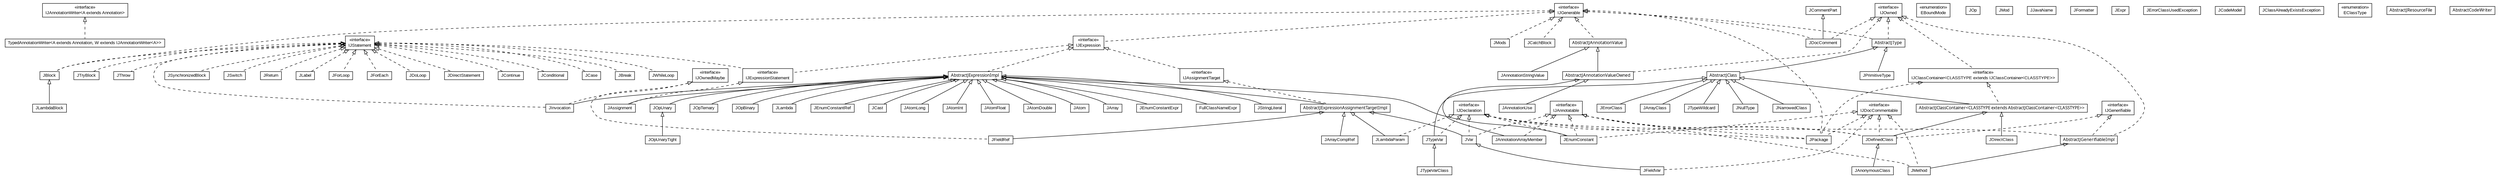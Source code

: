 #!/usr/local/bin/dot
#
# Class diagram 
# Generated by UMLGraph version 5.1 (http://www.umlgraph.org/)
#

digraph G {
	edge [fontname="arial",fontsize=10,labelfontname="arial",labelfontsize=10];
	node [fontname="arial",fontsize=10,shape=plaintext];
	nodesep=0.25;
	ranksep=0.5;
	// com.helger.jcodemodel.TypedAnnotationWriter<A extends java.lang.annotation.Annotation, W extends com.helger.jcodemodel.IJAnnotationWriter<A>>
	c0 [label=<<table title="com.helger.jcodemodel.TypedAnnotationWriter" border="0" cellborder="1" cellspacing="0" cellpadding="2" port="p" href="./TypedAnnotationWriter.html">
		<tr><td><table border="0" cellspacing="0" cellpadding="1">
<tr><td align="center" balign="center"> TypedAnnotationWriter&lt;A extends Annotation, W extends IJAnnotationWriter&lt;A&gt;&gt; </td></tr>
		</table></td></tr>
		</table>>, fontname="arial", fontcolor="black", fontsize=10.0];
	// com.helger.jcodemodel.JWhileLoop
	c1 [label=<<table title="com.helger.jcodemodel.JWhileLoop" border="0" cellborder="1" cellspacing="0" cellpadding="2" port="p" href="./JWhileLoop.html">
		<tr><td><table border="0" cellspacing="0" cellpadding="1">
<tr><td align="center" balign="center"> JWhileLoop </td></tr>
		</table></td></tr>
		</table>>, fontname="arial", fontcolor="black", fontsize=10.0];
	// com.helger.jcodemodel.JVar
	c2 [label=<<table title="com.helger.jcodemodel.JVar" border="0" cellborder="1" cellspacing="0" cellpadding="2" port="p" href="./JVar.html">
		<tr><td><table border="0" cellspacing="0" cellpadding="1">
<tr><td align="center" balign="center"> JVar </td></tr>
		</table></td></tr>
		</table>>, fontname="arial", fontcolor="black", fontsize=10.0];
	// com.helger.jcodemodel.JTypeWildcard
	c3 [label=<<table title="com.helger.jcodemodel.JTypeWildcard" border="0" cellborder="1" cellspacing="0" cellpadding="2" port="p" href="./JTypeWildcard.html">
		<tr><td><table border="0" cellspacing="0" cellpadding="1">
<tr><td align="center" balign="center"> JTypeWildcard </td></tr>
		</table></td></tr>
		</table>>, fontname="arial", fontcolor="black", fontsize=10.0];
	// com.helger.jcodemodel.JTypeWildcard.EBoundMode
	c4 [label=<<table title="com.helger.jcodemodel.JTypeWildcard.EBoundMode" border="0" cellborder="1" cellspacing="0" cellpadding="2" port="p" href="./JTypeWildcard.EBoundMode.html">
		<tr><td><table border="0" cellspacing="0" cellpadding="1">
<tr><td align="center" balign="center"> &#171;enumeration&#187; </td></tr>
<tr><td align="center" balign="center"> EBoundMode </td></tr>
		</table></td></tr>
		</table>>, fontname="arial", fontcolor="black", fontsize=10.0];
	// com.helger.jcodemodel.JTypeVarClass
	c5 [label=<<table title="com.helger.jcodemodel.JTypeVarClass" border="0" cellborder="1" cellspacing="0" cellpadding="2" port="p" href="./JTypeVarClass.html">
		<tr><td><table border="0" cellspacing="0" cellpadding="1">
<tr><td align="center" balign="center"> JTypeVarClass </td></tr>
		</table></td></tr>
		</table>>, fontname="arial", fontcolor="black", fontsize=10.0];
	// com.helger.jcodemodel.JTypeVar
	c6 [label=<<table title="com.helger.jcodemodel.JTypeVar" border="0" cellborder="1" cellspacing="0" cellpadding="2" port="p" href="./JTypeVar.html">
		<tr><td><table border="0" cellspacing="0" cellpadding="1">
<tr><td align="center" balign="center"> JTypeVar </td></tr>
		</table></td></tr>
		</table>>, fontname="arial", fontcolor="black", fontsize=10.0];
	// com.helger.jcodemodel.JTryBlock
	c7 [label=<<table title="com.helger.jcodemodel.JTryBlock" border="0" cellborder="1" cellspacing="0" cellpadding="2" port="p" href="./JTryBlock.html">
		<tr><td><table border="0" cellspacing="0" cellpadding="1">
<tr><td align="center" balign="center"> JTryBlock </td></tr>
		</table></td></tr>
		</table>>, fontname="arial", fontcolor="black", fontsize=10.0];
	// com.helger.jcodemodel.JThrow
	c8 [label=<<table title="com.helger.jcodemodel.JThrow" border="0" cellborder="1" cellspacing="0" cellpadding="2" port="p" href="./JThrow.html">
		<tr><td><table border="0" cellspacing="0" cellpadding="1">
<tr><td align="center" balign="center"> JThrow </td></tr>
		</table></td></tr>
		</table>>, fontname="arial", fontcolor="black", fontsize=10.0];
	// com.helger.jcodemodel.JSynchronizedBlock
	c9 [label=<<table title="com.helger.jcodemodel.JSynchronizedBlock" border="0" cellborder="1" cellspacing="0" cellpadding="2" port="p" href="./JSynchronizedBlock.html">
		<tr><td><table border="0" cellspacing="0" cellpadding="1">
<tr><td align="center" balign="center"> JSynchronizedBlock </td></tr>
		</table></td></tr>
		</table>>, fontname="arial", fontcolor="black", fontsize=10.0];
	// com.helger.jcodemodel.JSwitch
	c10 [label=<<table title="com.helger.jcodemodel.JSwitch" border="0" cellborder="1" cellspacing="0" cellpadding="2" port="p" href="./JSwitch.html">
		<tr><td><table border="0" cellspacing="0" cellpadding="1">
<tr><td align="center" balign="center"> JSwitch </td></tr>
		</table></td></tr>
		</table>>, fontname="arial", fontcolor="black", fontsize=10.0];
	// com.helger.jcodemodel.JStringLiteral
	c11 [label=<<table title="com.helger.jcodemodel.JStringLiteral" border="0" cellborder="1" cellspacing="0" cellpadding="2" port="p" href="./JStringLiteral.html">
		<tr><td><table border="0" cellspacing="0" cellpadding="1">
<tr><td align="center" balign="center"> JStringLiteral </td></tr>
		</table></td></tr>
		</table>>, fontname="arial", fontcolor="black", fontsize=10.0];
	// com.helger.jcodemodel.JReturn
	c12 [label=<<table title="com.helger.jcodemodel.JReturn" border="0" cellborder="1" cellspacing="0" cellpadding="2" port="p" href="./JReturn.html">
		<tr><td><table border="0" cellspacing="0" cellpadding="1">
<tr><td align="center" balign="center"> JReturn </td></tr>
		</table></td></tr>
		</table>>, fontname="arial", fontcolor="black", fontsize=10.0];
	// com.helger.jcodemodel.JPrimitiveType
	c13 [label=<<table title="com.helger.jcodemodel.JPrimitiveType" border="0" cellborder="1" cellspacing="0" cellpadding="2" port="p" href="./JPrimitiveType.html">
		<tr><td><table border="0" cellspacing="0" cellpadding="1">
<tr><td align="center" balign="center"> JPrimitiveType </td></tr>
		</table></td></tr>
		</table>>, fontname="arial", fontcolor="black", fontsize=10.0];
	// com.helger.jcodemodel.JPackage
	c14 [label=<<table title="com.helger.jcodemodel.JPackage" border="0" cellborder="1" cellspacing="0" cellpadding="2" port="p" href="./JPackage.html">
		<tr><td><table border="0" cellspacing="0" cellpadding="1">
<tr><td align="center" balign="center"> JPackage </td></tr>
		</table></td></tr>
		</table>>, fontname="arial", fontcolor="black", fontsize=10.0];
	// com.helger.jcodemodel.JOpUnaryTight
	c15 [label=<<table title="com.helger.jcodemodel.JOpUnaryTight" border="0" cellborder="1" cellspacing="0" cellpadding="2" port="p" href="./JOpUnaryTight.html">
		<tr><td><table border="0" cellspacing="0" cellpadding="1">
<tr><td align="center" balign="center"> JOpUnaryTight </td></tr>
		</table></td></tr>
		</table>>, fontname="arial", fontcolor="black", fontsize=10.0];
	// com.helger.jcodemodel.JOpUnary
	c16 [label=<<table title="com.helger.jcodemodel.JOpUnary" border="0" cellborder="1" cellspacing="0" cellpadding="2" port="p" href="./JOpUnary.html">
		<tr><td><table border="0" cellspacing="0" cellpadding="1">
<tr><td align="center" balign="center"> JOpUnary </td></tr>
		</table></td></tr>
		</table>>, fontname="arial", fontcolor="black", fontsize=10.0];
	// com.helger.jcodemodel.JOpTernary
	c17 [label=<<table title="com.helger.jcodemodel.JOpTernary" border="0" cellborder="1" cellspacing="0" cellpadding="2" port="p" href="./JOpTernary.html">
		<tr><td><table border="0" cellspacing="0" cellpadding="1">
<tr><td align="center" balign="center"> JOpTernary </td></tr>
		</table></td></tr>
		</table>>, fontname="arial", fontcolor="black", fontsize=10.0];
	// com.helger.jcodemodel.JOpBinary
	c18 [label=<<table title="com.helger.jcodemodel.JOpBinary" border="0" cellborder="1" cellspacing="0" cellpadding="2" port="p" href="./JOpBinary.html">
		<tr><td><table border="0" cellspacing="0" cellpadding="1">
<tr><td align="center" balign="center"> JOpBinary </td></tr>
		</table></td></tr>
		</table>>, fontname="arial", fontcolor="black", fontsize=10.0];
	// com.helger.jcodemodel.JOp
	c19 [label=<<table title="com.helger.jcodemodel.JOp" border="0" cellborder="1" cellspacing="0" cellpadding="2" port="p" href="./JOp.html">
		<tr><td><table border="0" cellspacing="0" cellpadding="1">
<tr><td align="center" balign="center"> JOp </td></tr>
		</table></td></tr>
		</table>>, fontname="arial", fontcolor="black", fontsize=10.0];
	// com.helger.jcodemodel.JNullType
	c20 [label=<<table title="com.helger.jcodemodel.JNullType" border="0" cellborder="1" cellspacing="0" cellpadding="2" port="p" href="./JNullType.html">
		<tr><td><table border="0" cellspacing="0" cellpadding="1">
<tr><td align="center" balign="center"> JNullType </td></tr>
		</table></td></tr>
		</table>>, fontname="arial", fontcolor="black", fontsize=10.0];
	// com.helger.jcodemodel.JNarrowedClass
	c21 [label=<<table title="com.helger.jcodemodel.JNarrowedClass" border="0" cellborder="1" cellspacing="0" cellpadding="2" port="p" href="./JNarrowedClass.html">
		<tr><td><table border="0" cellspacing="0" cellpadding="1">
<tr><td align="center" balign="center"> JNarrowedClass </td></tr>
		</table></td></tr>
		</table>>, fontname="arial", fontcolor="black", fontsize=10.0];
	// com.helger.jcodemodel.JMods
	c22 [label=<<table title="com.helger.jcodemodel.JMods" border="0" cellborder="1" cellspacing="0" cellpadding="2" port="p" href="./JMods.html">
		<tr><td><table border="0" cellspacing="0" cellpadding="1">
<tr><td align="center" balign="center"> JMods </td></tr>
		</table></td></tr>
		</table>>, fontname="arial", fontcolor="black", fontsize=10.0];
	// com.helger.jcodemodel.JMod
	c23 [label=<<table title="com.helger.jcodemodel.JMod" border="0" cellborder="1" cellspacing="0" cellpadding="2" port="p" href="./JMod.html">
		<tr><td><table border="0" cellspacing="0" cellpadding="1">
<tr><td align="center" balign="center"> JMod </td></tr>
		</table></td></tr>
		</table>>, fontname="arial", fontcolor="black", fontsize=10.0];
	// com.helger.jcodemodel.JMethod
	c24 [label=<<table title="com.helger.jcodemodel.JMethod" border="0" cellborder="1" cellspacing="0" cellpadding="2" port="p" href="./JMethod.html">
		<tr><td><table border="0" cellspacing="0" cellpadding="1">
<tr><td align="center" balign="center"> JMethod </td></tr>
		</table></td></tr>
		</table>>, fontname="arial", fontcolor="black", fontsize=10.0];
	// com.helger.jcodemodel.JLambdaParam
	c25 [label=<<table title="com.helger.jcodemodel.JLambdaParam" border="0" cellborder="1" cellspacing="0" cellpadding="2" port="p" href="./JLambdaParam.html">
		<tr><td><table border="0" cellspacing="0" cellpadding="1">
<tr><td align="center" balign="center"> JLambdaParam </td></tr>
		</table></td></tr>
		</table>>, fontname="arial", fontcolor="black", fontsize=10.0];
	// com.helger.jcodemodel.JLambdaBlock
	c26 [label=<<table title="com.helger.jcodemodel.JLambdaBlock" border="0" cellborder="1" cellspacing="0" cellpadding="2" port="p" href="./JLambdaBlock.html">
		<tr><td><table border="0" cellspacing="0" cellpadding="1">
<tr><td align="center" balign="center"> JLambdaBlock </td></tr>
		</table></td></tr>
		</table>>, fontname="arial", fontcolor="black", fontsize=10.0];
	// com.helger.jcodemodel.JLambda
	c27 [label=<<table title="com.helger.jcodemodel.JLambda" border="0" cellborder="1" cellspacing="0" cellpadding="2" port="p" href="./JLambda.html">
		<tr><td><table border="0" cellspacing="0" cellpadding="1">
<tr><td align="center" balign="center"> JLambda </td></tr>
		</table></td></tr>
		</table>>, fontname="arial", fontcolor="black", fontsize=10.0];
	// com.helger.jcodemodel.JLabel
	c28 [label=<<table title="com.helger.jcodemodel.JLabel" border="0" cellborder="1" cellspacing="0" cellpadding="2" port="p" href="./JLabel.html">
		<tr><td><table border="0" cellspacing="0" cellpadding="1">
<tr><td align="center" balign="center"> JLabel </td></tr>
		</table></td></tr>
		</table>>, fontname="arial", fontcolor="black", fontsize=10.0];
	// com.helger.jcodemodel.JJavaName
	c29 [label=<<table title="com.helger.jcodemodel.JJavaName" border="0" cellborder="1" cellspacing="0" cellpadding="2" port="p" href="./JJavaName.html">
		<tr><td><table border="0" cellspacing="0" cellpadding="1">
<tr><td align="center" balign="center"> JJavaName </td></tr>
		</table></td></tr>
		</table>>, fontname="arial", fontcolor="black", fontsize=10.0];
	// com.helger.jcodemodel.JInvocation
	c30 [label=<<table title="com.helger.jcodemodel.JInvocation" border="0" cellborder="1" cellspacing="0" cellpadding="2" port="p" href="./JInvocation.html">
		<tr><td><table border="0" cellspacing="0" cellpadding="1">
<tr><td align="center" balign="center"> JInvocation </td></tr>
		</table></td></tr>
		</table>>, fontname="arial", fontcolor="black", fontsize=10.0];
	// com.helger.jcodemodel.JFormatter
	c31 [label=<<table title="com.helger.jcodemodel.JFormatter" border="0" cellborder="1" cellspacing="0" cellpadding="2" port="p" href="./JFormatter.html">
		<tr><td><table border="0" cellspacing="0" cellpadding="1">
<tr><td align="center" balign="center"> JFormatter </td></tr>
		</table></td></tr>
		</table>>, fontname="arial", fontcolor="black", fontsize=10.0];
	// com.helger.jcodemodel.JForLoop
	c32 [label=<<table title="com.helger.jcodemodel.JForLoop" border="0" cellborder="1" cellspacing="0" cellpadding="2" port="p" href="./JForLoop.html">
		<tr><td><table border="0" cellspacing="0" cellpadding="1">
<tr><td align="center" balign="center"> JForLoop </td></tr>
		</table></td></tr>
		</table>>, fontname="arial", fontcolor="black", fontsize=10.0];
	// com.helger.jcodemodel.JForEach
	c33 [label=<<table title="com.helger.jcodemodel.JForEach" border="0" cellborder="1" cellspacing="0" cellpadding="2" port="p" href="./JForEach.html">
		<tr><td><table border="0" cellspacing="0" cellpadding="1">
<tr><td align="center" balign="center"> JForEach </td></tr>
		</table></td></tr>
		</table>>, fontname="arial", fontcolor="black", fontsize=10.0];
	// com.helger.jcodemodel.JFieldVar
	c34 [label=<<table title="com.helger.jcodemodel.JFieldVar" border="0" cellborder="1" cellspacing="0" cellpadding="2" port="p" href="./JFieldVar.html">
		<tr><td><table border="0" cellspacing="0" cellpadding="1">
<tr><td align="center" balign="center"> JFieldVar </td></tr>
		</table></td></tr>
		</table>>, fontname="arial", fontcolor="black", fontsize=10.0];
	// com.helger.jcodemodel.JFieldRef
	c35 [label=<<table title="com.helger.jcodemodel.JFieldRef" border="0" cellborder="1" cellspacing="0" cellpadding="2" port="p" href="./JFieldRef.html">
		<tr><td><table border="0" cellspacing="0" cellpadding="1">
<tr><td align="center" balign="center"> JFieldRef </td></tr>
		</table></td></tr>
		</table>>, fontname="arial", fontcolor="black", fontsize=10.0];
	// com.helger.jcodemodel.JExpr
	c36 [label=<<table title="com.helger.jcodemodel.JExpr" border="0" cellborder="1" cellspacing="0" cellpadding="2" port="p" href="./JExpr.html">
		<tr><td><table border="0" cellspacing="0" cellpadding="1">
<tr><td align="center" balign="center"> JExpr </td></tr>
		</table></td></tr>
		</table>>, fontname="arial", fontcolor="black", fontsize=10.0];
	// com.helger.jcodemodel.JErrorClassUsedException
	c37 [label=<<table title="com.helger.jcodemodel.JErrorClassUsedException" border="0" cellborder="1" cellspacing="0" cellpadding="2" port="p" href="./JErrorClassUsedException.html">
		<tr><td><table border="0" cellspacing="0" cellpadding="1">
<tr><td align="center" balign="center"> JErrorClassUsedException </td></tr>
		</table></td></tr>
		</table>>, fontname="arial", fontcolor="black", fontsize=10.0];
	// com.helger.jcodemodel.JErrorClass
	c38 [label=<<table title="com.helger.jcodemodel.JErrorClass" border="0" cellborder="1" cellspacing="0" cellpadding="2" port="p" href="./JErrorClass.html">
		<tr><td><table border="0" cellspacing="0" cellpadding="1">
<tr><td align="center" balign="center"> JErrorClass </td></tr>
		</table></td></tr>
		</table>>, fontname="arial", fontcolor="black", fontsize=10.0];
	// com.helger.jcodemodel.JEnumConstantRef
	c39 [label=<<table title="com.helger.jcodemodel.JEnumConstantRef" border="0" cellborder="1" cellspacing="0" cellpadding="2" port="p" href="./JEnumConstantRef.html">
		<tr><td><table border="0" cellspacing="0" cellpadding="1">
<tr><td align="center" balign="center"> JEnumConstantRef </td></tr>
		</table></td></tr>
		</table>>, fontname="arial", fontcolor="black", fontsize=10.0];
	// com.helger.jcodemodel.JEnumConstant
	c40 [label=<<table title="com.helger.jcodemodel.JEnumConstant" border="0" cellborder="1" cellspacing="0" cellpadding="2" port="p" href="./JEnumConstant.html">
		<tr><td><table border="0" cellspacing="0" cellpadding="1">
<tr><td align="center" balign="center"> JEnumConstant </td></tr>
		</table></td></tr>
		</table>>, fontname="arial", fontcolor="black", fontsize=10.0];
	// com.helger.jcodemodel.JDoLoop
	c41 [label=<<table title="com.helger.jcodemodel.JDoLoop" border="0" cellborder="1" cellspacing="0" cellpadding="2" port="p" href="./JDoLoop.html">
		<tr><td><table border="0" cellspacing="0" cellpadding="1">
<tr><td align="center" balign="center"> JDoLoop </td></tr>
		</table></td></tr>
		</table>>, fontname="arial", fontcolor="black", fontsize=10.0];
	// com.helger.jcodemodel.JDocComment
	c42 [label=<<table title="com.helger.jcodemodel.JDocComment" border="0" cellborder="1" cellspacing="0" cellpadding="2" port="p" href="./JDocComment.html">
		<tr><td><table border="0" cellspacing="0" cellpadding="1">
<tr><td align="center" balign="center"> JDocComment </td></tr>
		</table></td></tr>
		</table>>, fontname="arial", fontcolor="black", fontsize=10.0];
	// com.helger.jcodemodel.JDirectStatement
	c43 [label=<<table title="com.helger.jcodemodel.JDirectStatement" border="0" cellborder="1" cellspacing="0" cellpadding="2" port="p" href="./JDirectStatement.html">
		<tr><td><table border="0" cellspacing="0" cellpadding="1">
<tr><td align="center" balign="center"> JDirectStatement </td></tr>
		</table></td></tr>
		</table>>, fontname="arial", fontcolor="black", fontsize=10.0];
	// com.helger.jcodemodel.JDirectClass
	c44 [label=<<table title="com.helger.jcodemodel.JDirectClass" border="0" cellborder="1" cellspacing="0" cellpadding="2" port="p" href="./JDirectClass.html">
		<tr><td><table border="0" cellspacing="0" cellpadding="1">
<tr><td align="center" balign="center"> JDirectClass </td></tr>
		</table></td></tr>
		</table>>, fontname="arial", fontcolor="black", fontsize=10.0];
	// com.helger.jcodemodel.JDefinedClass
	c45 [label=<<table title="com.helger.jcodemodel.JDefinedClass" border="0" cellborder="1" cellspacing="0" cellpadding="2" port="p" href="./JDefinedClass.html">
		<tr><td><table border="0" cellspacing="0" cellpadding="1">
<tr><td align="center" balign="center"> JDefinedClass </td></tr>
		</table></td></tr>
		</table>>, fontname="arial", fontcolor="black", fontsize=10.0];
	// com.helger.jcodemodel.JContinue
	c46 [label=<<table title="com.helger.jcodemodel.JContinue" border="0" cellborder="1" cellspacing="0" cellpadding="2" port="p" href="./JContinue.html">
		<tr><td><table border="0" cellspacing="0" cellpadding="1">
<tr><td align="center" balign="center"> JContinue </td></tr>
		</table></td></tr>
		</table>>, fontname="arial", fontcolor="black", fontsize=10.0];
	// com.helger.jcodemodel.JConditional
	c47 [label=<<table title="com.helger.jcodemodel.JConditional" border="0" cellborder="1" cellspacing="0" cellpadding="2" port="p" href="./JConditional.html">
		<tr><td><table border="0" cellspacing="0" cellpadding="1">
<tr><td align="center" balign="center"> JConditional </td></tr>
		</table></td></tr>
		</table>>, fontname="arial", fontcolor="black", fontsize=10.0];
	// com.helger.jcodemodel.JCommentPart
	c48 [label=<<table title="com.helger.jcodemodel.JCommentPart" border="0" cellborder="1" cellspacing="0" cellpadding="2" port="p" href="./JCommentPart.html">
		<tr><td><table border="0" cellspacing="0" cellpadding="1">
<tr><td align="center" balign="center"> JCommentPart </td></tr>
		</table></td></tr>
		</table>>, fontname="arial", fontcolor="black", fontsize=10.0];
	// com.helger.jcodemodel.JCodeModel
	c49 [label=<<table title="com.helger.jcodemodel.JCodeModel" border="0" cellborder="1" cellspacing="0" cellpadding="2" port="p" href="./JCodeModel.html">
		<tr><td><table border="0" cellspacing="0" cellpadding="1">
<tr><td align="center" balign="center"> JCodeModel </td></tr>
		</table></td></tr>
		</table>>, fontname="arial", fontcolor="black", fontsize=10.0];
	// com.helger.jcodemodel.JClassAlreadyExistsException
	c50 [label=<<table title="com.helger.jcodemodel.JClassAlreadyExistsException" border="0" cellborder="1" cellspacing="0" cellpadding="2" port="p" href="./JClassAlreadyExistsException.html">
		<tr><td><table border="0" cellspacing="0" cellpadding="1">
<tr><td align="center" balign="center"> JClassAlreadyExistsException </td></tr>
		</table></td></tr>
		</table>>, fontname="arial", fontcolor="black", fontsize=10.0];
	// com.helger.jcodemodel.JCatchBlock
	c51 [label=<<table title="com.helger.jcodemodel.JCatchBlock" border="0" cellborder="1" cellspacing="0" cellpadding="2" port="p" href="./JCatchBlock.html">
		<tr><td><table border="0" cellspacing="0" cellpadding="1">
<tr><td align="center" balign="center"> JCatchBlock </td></tr>
		</table></td></tr>
		</table>>, fontname="arial", fontcolor="black", fontsize=10.0];
	// com.helger.jcodemodel.JCast
	c52 [label=<<table title="com.helger.jcodemodel.JCast" border="0" cellborder="1" cellspacing="0" cellpadding="2" port="p" href="./JCast.html">
		<tr><td><table border="0" cellspacing="0" cellpadding="1">
<tr><td align="center" balign="center"> JCast </td></tr>
		</table></td></tr>
		</table>>, fontname="arial", fontcolor="black", fontsize=10.0];
	// com.helger.jcodemodel.JCase
	c53 [label=<<table title="com.helger.jcodemodel.JCase" border="0" cellborder="1" cellspacing="0" cellpadding="2" port="p" href="./JCase.html">
		<tr><td><table border="0" cellspacing="0" cellpadding="1">
<tr><td align="center" balign="center"> JCase </td></tr>
		</table></td></tr>
		</table>>, fontname="arial", fontcolor="black", fontsize=10.0];
	// com.helger.jcodemodel.JBreak
	c54 [label=<<table title="com.helger.jcodemodel.JBreak" border="0" cellborder="1" cellspacing="0" cellpadding="2" port="p" href="./JBreak.html">
		<tr><td><table border="0" cellspacing="0" cellpadding="1">
<tr><td align="center" balign="center"> JBreak </td></tr>
		</table></td></tr>
		</table>>, fontname="arial", fontcolor="black", fontsize=10.0];
	// com.helger.jcodemodel.JBlock
	c55 [label=<<table title="com.helger.jcodemodel.JBlock" border="0" cellborder="1" cellspacing="0" cellpadding="2" port="p" href="./JBlock.html">
		<tr><td><table border="0" cellspacing="0" cellpadding="1">
<tr><td align="center" balign="center"> JBlock </td></tr>
		</table></td></tr>
		</table>>, fontname="arial", fontcolor="black", fontsize=10.0];
	// com.helger.jcodemodel.JAtomLong
	c56 [label=<<table title="com.helger.jcodemodel.JAtomLong" border="0" cellborder="1" cellspacing="0" cellpadding="2" port="p" href="./JAtomLong.html">
		<tr><td><table border="0" cellspacing="0" cellpadding="1">
<tr><td align="center" balign="center"> JAtomLong </td></tr>
		</table></td></tr>
		</table>>, fontname="arial", fontcolor="black", fontsize=10.0];
	// com.helger.jcodemodel.JAtomInt
	c57 [label=<<table title="com.helger.jcodemodel.JAtomInt" border="0" cellborder="1" cellspacing="0" cellpadding="2" port="p" href="./JAtomInt.html">
		<tr><td><table border="0" cellspacing="0" cellpadding="1">
<tr><td align="center" balign="center"> JAtomInt </td></tr>
		</table></td></tr>
		</table>>, fontname="arial", fontcolor="black", fontsize=10.0];
	// com.helger.jcodemodel.JAtomFloat
	c58 [label=<<table title="com.helger.jcodemodel.JAtomFloat" border="0" cellborder="1" cellspacing="0" cellpadding="2" port="p" href="./JAtomFloat.html">
		<tr><td><table border="0" cellspacing="0" cellpadding="1">
<tr><td align="center" balign="center"> JAtomFloat </td></tr>
		</table></td></tr>
		</table>>, fontname="arial", fontcolor="black", fontsize=10.0];
	// com.helger.jcodemodel.JAtomDouble
	c59 [label=<<table title="com.helger.jcodemodel.JAtomDouble" border="0" cellborder="1" cellspacing="0" cellpadding="2" port="p" href="./JAtomDouble.html">
		<tr><td><table border="0" cellspacing="0" cellpadding="1">
<tr><td align="center" balign="center"> JAtomDouble </td></tr>
		</table></td></tr>
		</table>>, fontname="arial", fontcolor="black", fontsize=10.0];
	// com.helger.jcodemodel.JAtom
	c60 [label=<<table title="com.helger.jcodemodel.JAtom" border="0" cellborder="1" cellspacing="0" cellpadding="2" port="p" href="./JAtom.html">
		<tr><td><table border="0" cellspacing="0" cellpadding="1">
<tr><td align="center" balign="center"> JAtom </td></tr>
		</table></td></tr>
		</table>>, fontname="arial", fontcolor="black", fontsize=10.0];
	// com.helger.jcodemodel.JAssignment
	c61 [label=<<table title="com.helger.jcodemodel.JAssignment" border="0" cellborder="1" cellspacing="0" cellpadding="2" port="p" href="./JAssignment.html">
		<tr><td><table border="0" cellspacing="0" cellpadding="1">
<tr><td align="center" balign="center"> JAssignment </td></tr>
		</table></td></tr>
		</table>>, fontname="arial", fontcolor="black", fontsize=10.0];
	// com.helger.jcodemodel.JArrayCompRef
	c62 [label=<<table title="com.helger.jcodemodel.JArrayCompRef" border="0" cellborder="1" cellspacing="0" cellpadding="2" port="p" href="./JArrayCompRef.html">
		<tr><td><table border="0" cellspacing="0" cellpadding="1">
<tr><td align="center" balign="center"> JArrayCompRef </td></tr>
		</table></td></tr>
		</table>>, fontname="arial", fontcolor="black", fontsize=10.0];
	// com.helger.jcodemodel.JArrayClass
	c63 [label=<<table title="com.helger.jcodemodel.JArrayClass" border="0" cellborder="1" cellspacing="0" cellpadding="2" port="p" href="./JArrayClass.html">
		<tr><td><table border="0" cellspacing="0" cellpadding="1">
<tr><td align="center" balign="center"> JArrayClass </td></tr>
		</table></td></tr>
		</table>>, fontname="arial", fontcolor="black", fontsize=10.0];
	// com.helger.jcodemodel.JArray
	c64 [label=<<table title="com.helger.jcodemodel.JArray" border="0" cellborder="1" cellspacing="0" cellpadding="2" port="p" href="./JArray.html">
		<tr><td><table border="0" cellspacing="0" cellpadding="1">
<tr><td align="center" balign="center"> JArray </td></tr>
		</table></td></tr>
		</table>>, fontname="arial", fontcolor="black", fontsize=10.0];
	// com.helger.jcodemodel.JAnonymousClass
	c65 [label=<<table title="com.helger.jcodemodel.JAnonymousClass" border="0" cellborder="1" cellspacing="0" cellpadding="2" port="p" href="./JAnonymousClass.html">
		<tr><td><table border="0" cellspacing="0" cellpadding="1">
<tr><td align="center" balign="center"> JAnonymousClass </td></tr>
		</table></td></tr>
		</table>>, fontname="arial", fontcolor="black", fontsize=10.0];
	// com.helger.jcodemodel.JAnnotationUse
	c66 [label=<<table title="com.helger.jcodemodel.JAnnotationUse" border="0" cellborder="1" cellspacing="0" cellpadding="2" port="p" href="./JAnnotationUse.html">
		<tr><td><table border="0" cellspacing="0" cellpadding="1">
<tr><td align="center" balign="center"> JAnnotationUse </td></tr>
		</table></td></tr>
		</table>>, fontname="arial", fontcolor="black", fontsize=10.0];
	// com.helger.jcodemodel.JAnnotationStringValue
	c67 [label=<<table title="com.helger.jcodemodel.JAnnotationStringValue" border="0" cellborder="1" cellspacing="0" cellpadding="2" port="p" href="./JAnnotationStringValue.html">
		<tr><td><table border="0" cellspacing="0" cellpadding="1">
<tr><td align="center" balign="center"> JAnnotationStringValue </td></tr>
		</table></td></tr>
		</table>>, fontname="arial", fontcolor="black", fontsize=10.0];
	// com.helger.jcodemodel.JAnnotationArrayMember
	c68 [label=<<table title="com.helger.jcodemodel.JAnnotationArrayMember" border="0" cellborder="1" cellspacing="0" cellpadding="2" port="p" href="./JAnnotationArrayMember.html">
		<tr><td><table border="0" cellspacing="0" cellpadding="1">
<tr><td align="center" balign="center"> JAnnotationArrayMember </td></tr>
		</table></td></tr>
		</table>>, fontname="arial", fontcolor="black", fontsize=10.0];
	// com.helger.jcodemodel.IJStatement
	c69 [label=<<table title="com.helger.jcodemodel.IJStatement" border="0" cellborder="1" cellspacing="0" cellpadding="2" port="p" href="./IJStatement.html">
		<tr><td><table border="0" cellspacing="0" cellpadding="1">
<tr><td align="center" balign="center"> &#171;interface&#187; </td></tr>
<tr><td align="center" balign="center"> IJStatement </td></tr>
		</table></td></tr>
		</table>>, fontname="arial", fontcolor="black", fontsize=10.0];
	// com.helger.jcodemodel.IJOwnedMaybe
	c70 [label=<<table title="com.helger.jcodemodel.IJOwnedMaybe" border="0" cellborder="1" cellspacing="0" cellpadding="2" port="p" href="./IJOwnedMaybe.html">
		<tr><td><table border="0" cellspacing="0" cellpadding="1">
<tr><td align="center" balign="center"> &#171;interface&#187; </td></tr>
<tr><td align="center" balign="center"> IJOwnedMaybe </td></tr>
		</table></td></tr>
		</table>>, fontname="arial", fontcolor="black", fontsize=10.0];
	// com.helger.jcodemodel.IJOwned
	c71 [label=<<table title="com.helger.jcodemodel.IJOwned" border="0" cellborder="1" cellspacing="0" cellpadding="2" port="p" href="./IJOwned.html">
		<tr><td><table border="0" cellspacing="0" cellpadding="1">
<tr><td align="center" balign="center"> &#171;interface&#187; </td></tr>
<tr><td align="center" balign="center"> IJOwned </td></tr>
		</table></td></tr>
		</table>>, fontname="arial", fontcolor="black", fontsize=10.0];
	// com.helger.jcodemodel.IJGenerifiable
	c72 [label=<<table title="com.helger.jcodemodel.IJGenerifiable" border="0" cellborder="1" cellspacing="0" cellpadding="2" port="p" href="./IJGenerifiable.html">
		<tr><td><table border="0" cellspacing="0" cellpadding="1">
<tr><td align="center" balign="center"> &#171;interface&#187; </td></tr>
<tr><td align="center" balign="center"> IJGenerifiable </td></tr>
		</table></td></tr>
		</table>>, fontname="arial", fontcolor="black", fontsize=10.0];
	// com.helger.jcodemodel.IJGenerable
	c73 [label=<<table title="com.helger.jcodemodel.IJGenerable" border="0" cellborder="1" cellspacing="0" cellpadding="2" port="p" href="./IJGenerable.html">
		<tr><td><table border="0" cellspacing="0" cellpadding="1">
<tr><td align="center" balign="center"> &#171;interface&#187; </td></tr>
<tr><td align="center" balign="center"> IJGenerable </td></tr>
		</table></td></tr>
		</table>>, fontname="arial", fontcolor="black", fontsize=10.0];
	// com.helger.jcodemodel.IJExpressionStatement
	c74 [label=<<table title="com.helger.jcodemodel.IJExpressionStatement" border="0" cellborder="1" cellspacing="0" cellpadding="2" port="p" href="./IJExpressionStatement.html">
		<tr><td><table border="0" cellspacing="0" cellpadding="1">
<tr><td align="center" balign="center"> &#171;interface&#187; </td></tr>
<tr><td align="center" balign="center"> IJExpressionStatement </td></tr>
		</table></td></tr>
		</table>>, fontname="arial", fontcolor="black", fontsize=10.0];
	// com.helger.jcodemodel.IJExpression
	c75 [label=<<table title="com.helger.jcodemodel.IJExpression" border="0" cellborder="1" cellspacing="0" cellpadding="2" port="p" href="./IJExpression.html">
		<tr><td><table border="0" cellspacing="0" cellpadding="1">
<tr><td align="center" balign="center"> &#171;interface&#187; </td></tr>
<tr><td align="center" balign="center"> IJExpression </td></tr>
		</table></td></tr>
		</table>>, fontname="arial", fontcolor="black", fontsize=10.0];
	// com.helger.jcodemodel.IJDocCommentable
	c76 [label=<<table title="com.helger.jcodemodel.IJDocCommentable" border="0" cellborder="1" cellspacing="0" cellpadding="2" port="p" href="./IJDocCommentable.html">
		<tr><td><table border="0" cellspacing="0" cellpadding="1">
<tr><td align="center" balign="center"> &#171;interface&#187; </td></tr>
<tr><td align="center" balign="center"> IJDocCommentable </td></tr>
		</table></td></tr>
		</table>>, fontname="arial", fontcolor="black", fontsize=10.0];
	// com.helger.jcodemodel.IJDeclaration
	c77 [label=<<table title="com.helger.jcodemodel.IJDeclaration" border="0" cellborder="1" cellspacing="0" cellpadding="2" port="p" href="./IJDeclaration.html">
		<tr><td><table border="0" cellspacing="0" cellpadding="1">
<tr><td align="center" balign="center"> &#171;interface&#187; </td></tr>
<tr><td align="center" balign="center"> IJDeclaration </td></tr>
		</table></td></tr>
		</table>>, fontname="arial", fontcolor="black", fontsize=10.0];
	// com.helger.jcodemodel.IJClassContainer<CLASSTYPE extends com.helger.jcodemodel.IJClassContainer<CLASSTYPE>>
	c78 [label=<<table title="com.helger.jcodemodel.IJClassContainer" border="0" cellborder="1" cellspacing="0" cellpadding="2" port="p" href="./IJClassContainer.html">
		<tr><td><table border="0" cellspacing="0" cellpadding="1">
<tr><td align="center" balign="center"> &#171;interface&#187; </td></tr>
<tr><td align="center" balign="center"> IJClassContainer&lt;CLASSTYPE extends IJClassContainer&lt;CLASSTYPE&gt;&gt; </td></tr>
		</table></td></tr>
		</table>>, fontname="arial", fontcolor="black", fontsize=10.0];
	// com.helger.jcodemodel.IJAssignmentTarget
	c79 [label=<<table title="com.helger.jcodemodel.IJAssignmentTarget" border="0" cellborder="1" cellspacing="0" cellpadding="2" port="p" href="./IJAssignmentTarget.html">
		<tr><td><table border="0" cellspacing="0" cellpadding="1">
<tr><td align="center" balign="center"> &#171;interface&#187; </td></tr>
<tr><td align="center" balign="center"> IJAssignmentTarget </td></tr>
		</table></td></tr>
		</table>>, fontname="arial", fontcolor="black", fontsize=10.0];
	// com.helger.jcodemodel.IJAnnotationWriter<A extends java.lang.annotation.Annotation>
	c80 [label=<<table title="com.helger.jcodemodel.IJAnnotationWriter" border="0" cellborder="1" cellspacing="0" cellpadding="2" port="p" href="./IJAnnotationWriter.html">
		<tr><td><table border="0" cellspacing="0" cellpadding="1">
<tr><td align="center" balign="center"> &#171;interface&#187; </td></tr>
<tr><td align="center" balign="center"> IJAnnotationWriter&lt;A extends Annotation&gt; </td></tr>
		</table></td></tr>
		</table>>, fontname="arial", fontcolor="black", fontsize=10.0];
	// com.helger.jcodemodel.IJAnnotatable
	c81 [label=<<table title="com.helger.jcodemodel.IJAnnotatable" border="0" cellborder="1" cellspacing="0" cellpadding="2" port="p" href="./IJAnnotatable.html">
		<tr><td><table border="0" cellspacing="0" cellpadding="1">
<tr><td align="center" balign="center"> &#171;interface&#187; </td></tr>
<tr><td align="center" balign="center"> IJAnnotatable </td></tr>
		</table></td></tr>
		</table>>, fontname="arial", fontcolor="black", fontsize=10.0];
	// com.helger.jcodemodel.EClassType
	c82 [label=<<table title="com.helger.jcodemodel.EClassType" border="0" cellborder="1" cellspacing="0" cellpadding="2" port="p" href="./EClassType.html">
		<tr><td><table border="0" cellspacing="0" cellpadding="1">
<tr><td align="center" balign="center"> &#171;enumeration&#187; </td></tr>
<tr><td align="center" balign="center"> EClassType </td></tr>
		</table></td></tr>
		</table>>, fontname="arial", fontcolor="black", fontsize=10.0];
	// com.helger.jcodemodel.AbstractJType
	c83 [label=<<table title="com.helger.jcodemodel.AbstractJType" border="0" cellborder="1" cellspacing="0" cellpadding="2" port="p" href="./AbstractJType.html">
		<tr><td><table border="0" cellspacing="0" cellpadding="1">
<tr><td align="center" balign="center"><font face="ariali"> AbstractJType </font></td></tr>
		</table></td></tr>
		</table>>, fontname="arial", fontcolor="black", fontsize=10.0];
	// com.helger.jcodemodel.AbstractJResourceFile
	c84 [label=<<table title="com.helger.jcodemodel.AbstractJResourceFile" border="0" cellborder="1" cellspacing="0" cellpadding="2" port="p" href="./AbstractJResourceFile.html">
		<tr><td><table border="0" cellspacing="0" cellpadding="1">
<tr><td align="center" balign="center"><font face="ariali"> AbstractJResourceFile </font></td></tr>
		</table></td></tr>
		</table>>, fontname="arial", fontcolor="black", fontsize=10.0];
	// com.helger.jcodemodel.AbstractJGenerifiableImpl
	c85 [label=<<table title="com.helger.jcodemodel.AbstractJGenerifiableImpl" border="0" cellborder="1" cellspacing="0" cellpadding="2" port="p" href="./AbstractJGenerifiableImpl.html">
		<tr><td><table border="0" cellspacing="0" cellpadding="1">
<tr><td align="center" balign="center"><font face="ariali"> AbstractJGenerifiableImpl </font></td></tr>
		</table></td></tr>
		</table>>, fontname="arial", fontcolor="black", fontsize=10.0];
	// com.helger.jcodemodel.AbstractJExpressionImpl
	c86 [label=<<table title="com.helger.jcodemodel.AbstractJExpressionImpl" border="0" cellborder="1" cellspacing="0" cellpadding="2" port="p" href="./AbstractJExpressionImpl.html">
		<tr><td><table border="0" cellspacing="0" cellpadding="1">
<tr><td align="center" balign="center"><font face="ariali"> AbstractJExpressionImpl </font></td></tr>
		</table></td></tr>
		</table>>, fontname="arial", fontcolor="black", fontsize=10.0];
	// com.helger.jcodemodel.AbstractJExpressionAssignmentTargetImpl
	c87 [label=<<table title="com.helger.jcodemodel.AbstractJExpressionAssignmentTargetImpl" border="0" cellborder="1" cellspacing="0" cellpadding="2" port="p" href="./AbstractJExpressionAssignmentTargetImpl.html">
		<tr><td><table border="0" cellspacing="0" cellpadding="1">
<tr><td align="center" balign="center"><font face="ariali"> AbstractJExpressionAssignmentTargetImpl </font></td></tr>
		</table></td></tr>
		</table>>, fontname="arial", fontcolor="black", fontsize=10.0];
	// com.helger.jcodemodel.AbstractJClassContainer<CLASSTYPE extends com.helger.jcodemodel.AbstractJClassContainer<CLASSTYPE>>
	c88 [label=<<table title="com.helger.jcodemodel.AbstractJClassContainer" border="0" cellborder="1" cellspacing="0" cellpadding="2" port="p" href="./AbstractJClassContainer.html">
		<tr><td><table border="0" cellspacing="0" cellpadding="1">
<tr><td align="center" balign="center"><font face="ariali"> AbstractJClassContainer&lt;CLASSTYPE extends AbstractJClassContainer&lt;CLASSTYPE&gt;&gt; </font></td></tr>
		</table></td></tr>
		</table>>, fontname="arial", fontcolor="black", fontsize=10.0];
	// com.helger.jcodemodel.AbstractJClass
	c89 [label=<<table title="com.helger.jcodemodel.AbstractJClass" border="0" cellborder="1" cellspacing="0" cellpadding="2" port="p" href="./AbstractJClass.html">
		<tr><td><table border="0" cellspacing="0" cellpadding="1">
<tr><td align="center" balign="center"><font face="ariali"> AbstractJClass </font></td></tr>
		</table></td></tr>
		</table>>, fontname="arial", fontcolor="black", fontsize=10.0];
	// com.helger.jcodemodel.AbstractJAnnotationValueOwned
	c90 [label=<<table title="com.helger.jcodemodel.AbstractJAnnotationValueOwned" border="0" cellborder="1" cellspacing="0" cellpadding="2" port="p" href="./AbstractJAnnotationValueOwned.html">
		<tr><td><table border="0" cellspacing="0" cellpadding="1">
<tr><td align="center" balign="center"><font face="ariali"> AbstractJAnnotationValueOwned </font></td></tr>
		</table></td></tr>
		</table>>, fontname="arial", fontcolor="black", fontsize=10.0];
	// com.helger.jcodemodel.AbstractJAnnotationValueOwned.JEnumConstantExpr
	c91 [label=<<table title="com.helger.jcodemodel.AbstractJAnnotationValueOwned.JEnumConstantExpr" border="0" cellborder="1" cellspacing="0" cellpadding="2" port="p" href="./AbstractJAnnotationValueOwned.JEnumConstantExpr.html">
		<tr><td><table border="0" cellspacing="0" cellpadding="1">
<tr><td align="center" balign="center"> JEnumConstantExpr </td></tr>
		</table></td></tr>
		</table>>, fontname="arial", fontcolor="black", fontsize=10.0];
	// com.helger.jcodemodel.AbstractJAnnotationValueOwned.FullClassNameExpr
	c92 [label=<<table title="com.helger.jcodemodel.AbstractJAnnotationValueOwned.FullClassNameExpr" border="0" cellborder="1" cellspacing="0" cellpadding="2" port="p" href="./AbstractJAnnotationValueOwned.FullClassNameExpr.html">
		<tr><td><table border="0" cellspacing="0" cellpadding="1">
<tr><td align="center" balign="center"> FullClassNameExpr </td></tr>
		</table></td></tr>
		</table>>, fontname="arial", fontcolor="black", fontsize=10.0];
	// com.helger.jcodemodel.AbstractJAnnotationValue
	c93 [label=<<table title="com.helger.jcodemodel.AbstractJAnnotationValue" border="0" cellborder="1" cellspacing="0" cellpadding="2" port="p" href="./AbstractJAnnotationValue.html">
		<tr><td><table border="0" cellspacing="0" cellpadding="1">
<tr><td align="center" balign="center"><font face="ariali"> AbstractJAnnotationValue </font></td></tr>
		</table></td></tr>
		</table>>, fontname="arial", fontcolor="black", fontsize=10.0];
	// com.helger.jcodemodel.AbstractCodeWriter
	c94 [label=<<table title="com.helger.jcodemodel.AbstractCodeWriter" border="0" cellborder="1" cellspacing="0" cellpadding="2" port="p" href="./AbstractCodeWriter.html">
		<tr><td><table border="0" cellspacing="0" cellpadding="1">
<tr><td align="center" balign="center"><font face="ariali"> AbstractCodeWriter </font></td></tr>
		</table></td></tr>
		</table>>, fontname="arial", fontcolor="black", fontsize=10.0];
	//com.helger.jcodemodel.TypedAnnotationWriter<A extends java.lang.annotation.Annotation, W extends com.helger.jcodemodel.IJAnnotationWriter<A>> implements com.helger.jcodemodel.IJAnnotationWriter<A extends java.lang.annotation.Annotation>
	c80:p -> c0:p [dir=back,arrowtail=empty,style=dashed];
	//com.helger.jcodemodel.JWhileLoop implements com.helger.jcodemodel.IJStatement
	c69:p -> c1:p [dir=back,arrowtail=empty,style=dashed];
	//com.helger.jcodemodel.JVar extends com.helger.jcodemodel.AbstractJExpressionAssignmentTargetImpl
	c87:p -> c2:p [dir=back,arrowtail=empty];
	//com.helger.jcodemodel.JVar implements com.helger.jcodemodel.IJDeclaration
	c77:p -> c2:p [dir=back,arrowtail=empty,style=dashed];
	//com.helger.jcodemodel.JVar implements com.helger.jcodemodel.IJAnnotatable
	c81:p -> c2:p [dir=back,arrowtail=empty,style=dashed];
	//com.helger.jcodemodel.JTypeWildcard extends com.helger.jcodemodel.AbstractJClass
	c89:p -> c3:p [dir=back,arrowtail=empty];
	//com.helger.jcodemodel.JTypeVarClass extends com.helger.jcodemodel.JTypeVar
	c6:p -> c5:p [dir=back,arrowtail=empty];
	//com.helger.jcodemodel.JTypeVar extends com.helger.jcodemodel.AbstractJClass
	c89:p -> c6:p [dir=back,arrowtail=empty];
	//com.helger.jcodemodel.JTypeVar implements com.helger.jcodemodel.IJDeclaration
	c77:p -> c6:p [dir=back,arrowtail=empty,style=dashed];
	//com.helger.jcodemodel.JTryBlock implements com.helger.jcodemodel.IJStatement
	c69:p -> c7:p [dir=back,arrowtail=empty,style=dashed];
	//com.helger.jcodemodel.JThrow implements com.helger.jcodemodel.IJStatement
	c69:p -> c8:p [dir=back,arrowtail=empty,style=dashed];
	//com.helger.jcodemodel.JSynchronizedBlock implements com.helger.jcodemodel.IJStatement
	c69:p -> c9:p [dir=back,arrowtail=empty,style=dashed];
	//com.helger.jcodemodel.JSwitch implements com.helger.jcodemodel.IJStatement
	c69:p -> c10:p [dir=back,arrowtail=empty,style=dashed];
	//com.helger.jcodemodel.JStringLiteral extends com.helger.jcodemodel.AbstractJExpressionImpl
	c86:p -> c11:p [dir=back,arrowtail=empty];
	//com.helger.jcodemodel.JReturn implements com.helger.jcodemodel.IJStatement
	c69:p -> c12:p [dir=back,arrowtail=empty,style=dashed];
	//com.helger.jcodemodel.JPrimitiveType extends com.helger.jcodemodel.AbstractJType
	c83:p -> c13:p [dir=back,arrowtail=empty];
	//com.helger.jcodemodel.JPackage implements com.helger.jcodemodel.IJDeclaration
	c77:p -> c14:p [dir=back,arrowtail=empty,style=dashed];
	//com.helger.jcodemodel.JPackage implements com.helger.jcodemodel.IJGenerable
	c73:p -> c14:p [dir=back,arrowtail=empty,style=dashed];
	//com.helger.jcodemodel.JPackage implements com.helger.jcodemodel.IJClassContainer<CLASSTYPE extends com.helger.jcodemodel.IJClassContainer<CLASSTYPE>>
	c78:p -> c14:p [dir=back,arrowtail=empty,style=dashed];
	//com.helger.jcodemodel.JPackage implements com.helger.jcodemodel.IJAnnotatable
	c81:p -> c14:p [dir=back,arrowtail=empty,style=dashed];
	//com.helger.jcodemodel.JPackage implements com.helger.jcodemodel.IJDocCommentable
	c76:p -> c14:p [dir=back,arrowtail=empty,style=dashed];
	//com.helger.jcodemodel.JOpUnaryTight extends com.helger.jcodemodel.JOpUnary
	c16:p -> c15:p [dir=back,arrowtail=empty];
	//com.helger.jcodemodel.JOpUnary extends com.helger.jcodemodel.AbstractJExpressionImpl
	c86:p -> c16:p [dir=back,arrowtail=empty];
	//com.helger.jcodemodel.JOpTernary extends com.helger.jcodemodel.AbstractJExpressionImpl
	c86:p -> c17:p [dir=back,arrowtail=empty];
	//com.helger.jcodemodel.JOpBinary extends com.helger.jcodemodel.AbstractJExpressionImpl
	c86:p -> c18:p [dir=back,arrowtail=empty];
	//com.helger.jcodemodel.JNullType extends com.helger.jcodemodel.AbstractJClass
	c89:p -> c20:p [dir=back,arrowtail=empty];
	//com.helger.jcodemodel.JNarrowedClass extends com.helger.jcodemodel.AbstractJClass
	c89:p -> c21:p [dir=back,arrowtail=empty];
	//com.helger.jcodemodel.JMods implements com.helger.jcodemodel.IJGenerable
	c73:p -> c22:p [dir=back,arrowtail=empty,style=dashed];
	//com.helger.jcodemodel.JMethod extends com.helger.jcodemodel.AbstractJGenerifiableImpl
	c85:p -> c24:p [dir=back,arrowtail=empty];
	//com.helger.jcodemodel.JMethod implements com.helger.jcodemodel.IJAnnotatable
	c81:p -> c24:p [dir=back,arrowtail=empty,style=dashed];
	//com.helger.jcodemodel.JMethod implements com.helger.jcodemodel.IJDocCommentable
	c76:p -> c24:p [dir=back,arrowtail=empty,style=dashed];
	//com.helger.jcodemodel.JLambdaParam extends com.helger.jcodemodel.AbstractJExpressionAssignmentTargetImpl
	c87:p -> c25:p [dir=back,arrowtail=empty];
	//com.helger.jcodemodel.JLambdaParam implements com.helger.jcodemodel.IJDeclaration
	c77:p -> c25:p [dir=back,arrowtail=empty,style=dashed];
	//com.helger.jcodemodel.JLambdaBlock extends com.helger.jcodemodel.JBlock
	c55:p -> c26:p [dir=back,arrowtail=empty];
	//com.helger.jcodemodel.JLambda extends com.helger.jcodemodel.AbstractJExpressionImpl
	c86:p -> c27:p [dir=back,arrowtail=empty];
	//com.helger.jcodemodel.JLabel implements com.helger.jcodemodel.IJStatement
	c69:p -> c28:p [dir=back,arrowtail=empty,style=dashed];
	//com.helger.jcodemodel.JInvocation extends com.helger.jcodemodel.AbstractJExpressionImpl
	c86:p -> c30:p [dir=back,arrowtail=empty];
	//com.helger.jcodemodel.JInvocation implements com.helger.jcodemodel.IJStatement
	c69:p -> c30:p [dir=back,arrowtail=empty,style=dashed];
	//com.helger.jcodemodel.JInvocation implements com.helger.jcodemodel.IJOwnedMaybe
	c70:p -> c30:p [dir=back,arrowtail=empty,style=dashed];
	//com.helger.jcodemodel.JForLoop implements com.helger.jcodemodel.IJStatement
	c69:p -> c32:p [dir=back,arrowtail=empty,style=dashed];
	//com.helger.jcodemodel.JForEach implements com.helger.jcodemodel.IJStatement
	c69:p -> c33:p [dir=back,arrowtail=empty,style=dashed];
	//com.helger.jcodemodel.JFieldVar extends com.helger.jcodemodel.JVar
	c2:p -> c34:p [dir=back,arrowtail=empty];
	//com.helger.jcodemodel.JFieldVar implements com.helger.jcodemodel.IJDocCommentable
	c76:p -> c34:p [dir=back,arrowtail=empty,style=dashed];
	//com.helger.jcodemodel.JFieldRef extends com.helger.jcodemodel.AbstractJExpressionAssignmentTargetImpl
	c87:p -> c35:p [dir=back,arrowtail=empty];
	//com.helger.jcodemodel.JFieldRef implements com.helger.jcodemodel.IJOwnedMaybe
	c70:p -> c35:p [dir=back,arrowtail=empty,style=dashed];
	//com.helger.jcodemodel.JErrorClass extends com.helger.jcodemodel.AbstractJClass
	c89:p -> c38:p [dir=back,arrowtail=empty];
	//com.helger.jcodemodel.JEnumConstantRef extends com.helger.jcodemodel.AbstractJExpressionImpl
	c86:p -> c39:p [dir=back,arrowtail=empty];
	//com.helger.jcodemodel.JEnumConstant extends com.helger.jcodemodel.AbstractJExpressionImpl
	c86:p -> c40:p [dir=back,arrowtail=empty];
	//com.helger.jcodemodel.JEnumConstant implements com.helger.jcodemodel.IJDeclaration
	c77:p -> c40:p [dir=back,arrowtail=empty,style=dashed];
	//com.helger.jcodemodel.JEnumConstant implements com.helger.jcodemodel.IJAnnotatable
	c81:p -> c40:p [dir=back,arrowtail=empty,style=dashed];
	//com.helger.jcodemodel.JEnumConstant implements com.helger.jcodemodel.IJDocCommentable
	c76:p -> c40:p [dir=back,arrowtail=empty,style=dashed];
	//com.helger.jcodemodel.JDoLoop implements com.helger.jcodemodel.IJStatement
	c69:p -> c41:p [dir=back,arrowtail=empty,style=dashed];
	//com.helger.jcodemodel.JDocComment extends com.helger.jcodemodel.JCommentPart
	c48:p -> c42:p [dir=back,arrowtail=empty];
	//com.helger.jcodemodel.JDocComment implements com.helger.jcodemodel.IJGenerable
	c73:p -> c42:p [dir=back,arrowtail=empty,style=dashed];
	//com.helger.jcodemodel.JDocComment implements com.helger.jcodemodel.IJOwned
	c71:p -> c42:p [dir=back,arrowtail=empty,style=dashed];
	//com.helger.jcodemodel.JDirectStatement implements com.helger.jcodemodel.IJStatement
	c69:p -> c43:p [dir=back,arrowtail=empty,style=dashed];
	//com.helger.jcodemodel.JDirectClass extends com.helger.jcodemodel.AbstractJClassContainer<com.helger.jcodemodel.JDirectClass>
	c88:p -> c44:p [dir=back,arrowtail=empty];
	//com.helger.jcodemodel.JDefinedClass extends com.helger.jcodemodel.AbstractJClassContainer<com.helger.jcodemodel.JDefinedClass>
	c88:p -> c45:p [dir=back,arrowtail=empty];
	//com.helger.jcodemodel.JDefinedClass implements com.helger.jcodemodel.IJDeclaration
	c77:p -> c45:p [dir=back,arrowtail=empty,style=dashed];
	//com.helger.jcodemodel.JDefinedClass implements com.helger.jcodemodel.IJGenerifiable
	c72:p -> c45:p [dir=back,arrowtail=empty,style=dashed];
	//com.helger.jcodemodel.JDefinedClass implements com.helger.jcodemodel.IJAnnotatable
	c81:p -> c45:p [dir=back,arrowtail=empty,style=dashed];
	//com.helger.jcodemodel.JDefinedClass implements com.helger.jcodemodel.IJDocCommentable
	c76:p -> c45:p [dir=back,arrowtail=empty,style=dashed];
	//com.helger.jcodemodel.JContinue implements com.helger.jcodemodel.IJStatement
	c69:p -> c46:p [dir=back,arrowtail=empty,style=dashed];
	//com.helger.jcodemodel.JConditional implements com.helger.jcodemodel.IJStatement
	c69:p -> c47:p [dir=back,arrowtail=empty,style=dashed];
	//com.helger.jcodemodel.JCatchBlock implements com.helger.jcodemodel.IJGenerable
	c73:p -> c51:p [dir=back,arrowtail=empty,style=dashed];
	//com.helger.jcodemodel.JCast extends com.helger.jcodemodel.AbstractJExpressionImpl
	c86:p -> c52:p [dir=back,arrowtail=empty];
	//com.helger.jcodemodel.JCase implements com.helger.jcodemodel.IJStatement
	c69:p -> c53:p [dir=back,arrowtail=empty,style=dashed];
	//com.helger.jcodemodel.JBreak implements com.helger.jcodemodel.IJStatement
	c69:p -> c54:p [dir=back,arrowtail=empty,style=dashed];
	//com.helger.jcodemodel.JBlock implements com.helger.jcodemodel.IJGenerable
	c73:p -> c55:p [dir=back,arrowtail=empty,style=dashed];
	//com.helger.jcodemodel.JBlock implements com.helger.jcodemodel.IJStatement
	c69:p -> c55:p [dir=back,arrowtail=empty,style=dashed];
	//com.helger.jcodemodel.JAtomLong extends com.helger.jcodemodel.AbstractJExpressionImpl
	c86:p -> c56:p [dir=back,arrowtail=empty];
	//com.helger.jcodemodel.JAtomInt extends com.helger.jcodemodel.AbstractJExpressionImpl
	c86:p -> c57:p [dir=back,arrowtail=empty];
	//com.helger.jcodemodel.JAtomFloat extends com.helger.jcodemodel.AbstractJExpressionImpl
	c86:p -> c58:p [dir=back,arrowtail=empty];
	//com.helger.jcodemodel.JAtomDouble extends com.helger.jcodemodel.AbstractJExpressionImpl
	c86:p -> c59:p [dir=back,arrowtail=empty];
	//com.helger.jcodemodel.JAtom extends com.helger.jcodemodel.AbstractJExpressionImpl
	c86:p -> c60:p [dir=back,arrowtail=empty];
	//com.helger.jcodemodel.JAssignment extends com.helger.jcodemodel.AbstractJExpressionImpl
	c86:p -> c61:p [dir=back,arrowtail=empty];
	//com.helger.jcodemodel.JAssignment implements com.helger.jcodemodel.IJExpressionStatement
	c74:p -> c61:p [dir=back,arrowtail=empty,style=dashed];
	//com.helger.jcodemodel.JArrayCompRef extends com.helger.jcodemodel.AbstractJExpressionAssignmentTargetImpl
	c87:p -> c62:p [dir=back,arrowtail=empty];
	//com.helger.jcodemodel.JArrayClass extends com.helger.jcodemodel.AbstractJClass
	c89:p -> c63:p [dir=back,arrowtail=empty];
	//com.helger.jcodemodel.JArray extends com.helger.jcodemodel.AbstractJExpressionImpl
	c86:p -> c64:p [dir=back,arrowtail=empty];
	//com.helger.jcodemodel.JAnonymousClass extends com.helger.jcodemodel.JDefinedClass
	c45:p -> c65:p [dir=back,arrowtail=empty];
	//com.helger.jcodemodel.JAnnotationUse extends com.helger.jcodemodel.AbstractJAnnotationValueOwned
	c90:p -> c66:p [dir=back,arrowtail=empty];
	//com.helger.jcodemodel.JAnnotationStringValue extends com.helger.jcodemodel.AbstractJAnnotationValue
	c93:p -> c67:p [dir=back,arrowtail=empty];
	//com.helger.jcodemodel.JAnnotationArrayMember extends com.helger.jcodemodel.AbstractJAnnotationValueOwned
	c90:p -> c68:p [dir=back,arrowtail=empty];
	//com.helger.jcodemodel.JAnnotationArrayMember implements com.helger.jcodemodel.IJAnnotatable
	c81:p -> c68:p [dir=back,arrowtail=empty,style=dashed];
	//com.helger.jcodemodel.IJExpressionStatement implements com.helger.jcodemodel.IJExpression
	c75:p -> c74:p [dir=back,arrowtail=empty,style=dashed];
	//com.helger.jcodemodel.IJExpressionStatement implements com.helger.jcodemodel.IJStatement
	c69:p -> c74:p [dir=back,arrowtail=empty,style=dashed];
	//com.helger.jcodemodel.IJExpression implements com.helger.jcodemodel.IJGenerable
	c73:p -> c75:p [dir=back,arrowtail=empty,style=dashed];
	//com.helger.jcodemodel.IJClassContainer<CLASSTYPE extends com.helger.jcodemodel.IJClassContainer<CLASSTYPE>> implements com.helger.jcodemodel.IJOwned
	c71:p -> c78:p [dir=back,arrowtail=empty,style=dashed];
	//com.helger.jcodemodel.IJAssignmentTarget implements com.helger.jcodemodel.IJExpression
	c75:p -> c79:p [dir=back,arrowtail=empty,style=dashed];
	//com.helger.jcodemodel.AbstractJType implements com.helger.jcodemodel.IJGenerable
	c73:p -> c83:p [dir=back,arrowtail=empty,style=dashed];
	//com.helger.jcodemodel.AbstractJType implements com.helger.jcodemodel.IJOwned
	c71:p -> c83:p [dir=back,arrowtail=empty,style=dashed];
	//com.helger.jcodemodel.AbstractJGenerifiableImpl implements com.helger.jcodemodel.IJGenerifiable
	c72:p -> c85:p [dir=back,arrowtail=empty,style=dashed];
	//com.helger.jcodemodel.AbstractJGenerifiableImpl implements com.helger.jcodemodel.IJDeclaration
	c77:p -> c85:p [dir=back,arrowtail=empty,style=dashed];
	//com.helger.jcodemodel.AbstractJGenerifiableImpl implements com.helger.jcodemodel.IJOwned
	c71:p -> c85:p [dir=back,arrowtail=empty,style=dashed];
	//com.helger.jcodemodel.AbstractJExpressionImpl implements com.helger.jcodemodel.IJExpression
	c75:p -> c86:p [dir=back,arrowtail=empty,style=dashed];
	//com.helger.jcodemodel.AbstractJExpressionAssignmentTargetImpl extends com.helger.jcodemodel.AbstractJExpressionImpl
	c86:p -> c87:p [dir=back,arrowtail=empty];
	//com.helger.jcodemodel.AbstractJExpressionAssignmentTargetImpl implements com.helger.jcodemodel.IJAssignmentTarget
	c79:p -> c87:p [dir=back,arrowtail=empty,style=dashed];
	//com.helger.jcodemodel.AbstractJClassContainer<CLASSTYPE extends com.helger.jcodemodel.AbstractJClassContainer<CLASSTYPE>> extends com.helger.jcodemodel.AbstractJClass
	c89:p -> c88:p [dir=back,arrowtail=empty];
	//com.helger.jcodemodel.AbstractJClassContainer<CLASSTYPE extends com.helger.jcodemodel.AbstractJClassContainer<CLASSTYPE>> implements com.helger.jcodemodel.IJClassContainer<CLASSTYPE extends com.helger.jcodemodel.IJClassContainer<CLASSTYPE>>
	c78:p -> c88:p [dir=back,arrowtail=empty,style=dashed];
	//com.helger.jcodemodel.AbstractJClass extends com.helger.jcodemodel.AbstractJType
	c83:p -> c89:p [dir=back,arrowtail=empty];
	//com.helger.jcodemodel.AbstractJAnnotationValueOwned extends com.helger.jcodemodel.AbstractJAnnotationValue
	c93:p -> c90:p [dir=back,arrowtail=empty];
	//com.helger.jcodemodel.AbstractJAnnotationValueOwned implements com.helger.jcodemodel.IJOwned
	c71:p -> c90:p [dir=back,arrowtail=empty,style=dashed];
	//com.helger.jcodemodel.AbstractJAnnotationValueOwned.JEnumConstantExpr extends com.helger.jcodemodel.AbstractJExpressionImpl
	c86:p -> c91:p [dir=back,arrowtail=empty];
	//com.helger.jcodemodel.AbstractJAnnotationValueOwned.FullClassNameExpr extends com.helger.jcodemodel.AbstractJExpressionImpl
	c86:p -> c92:p [dir=back,arrowtail=empty];
	//com.helger.jcodemodel.AbstractJAnnotationValue implements com.helger.jcodemodel.IJGenerable
	c73:p -> c93:p [dir=back,arrowtail=empty,style=dashed];
}

